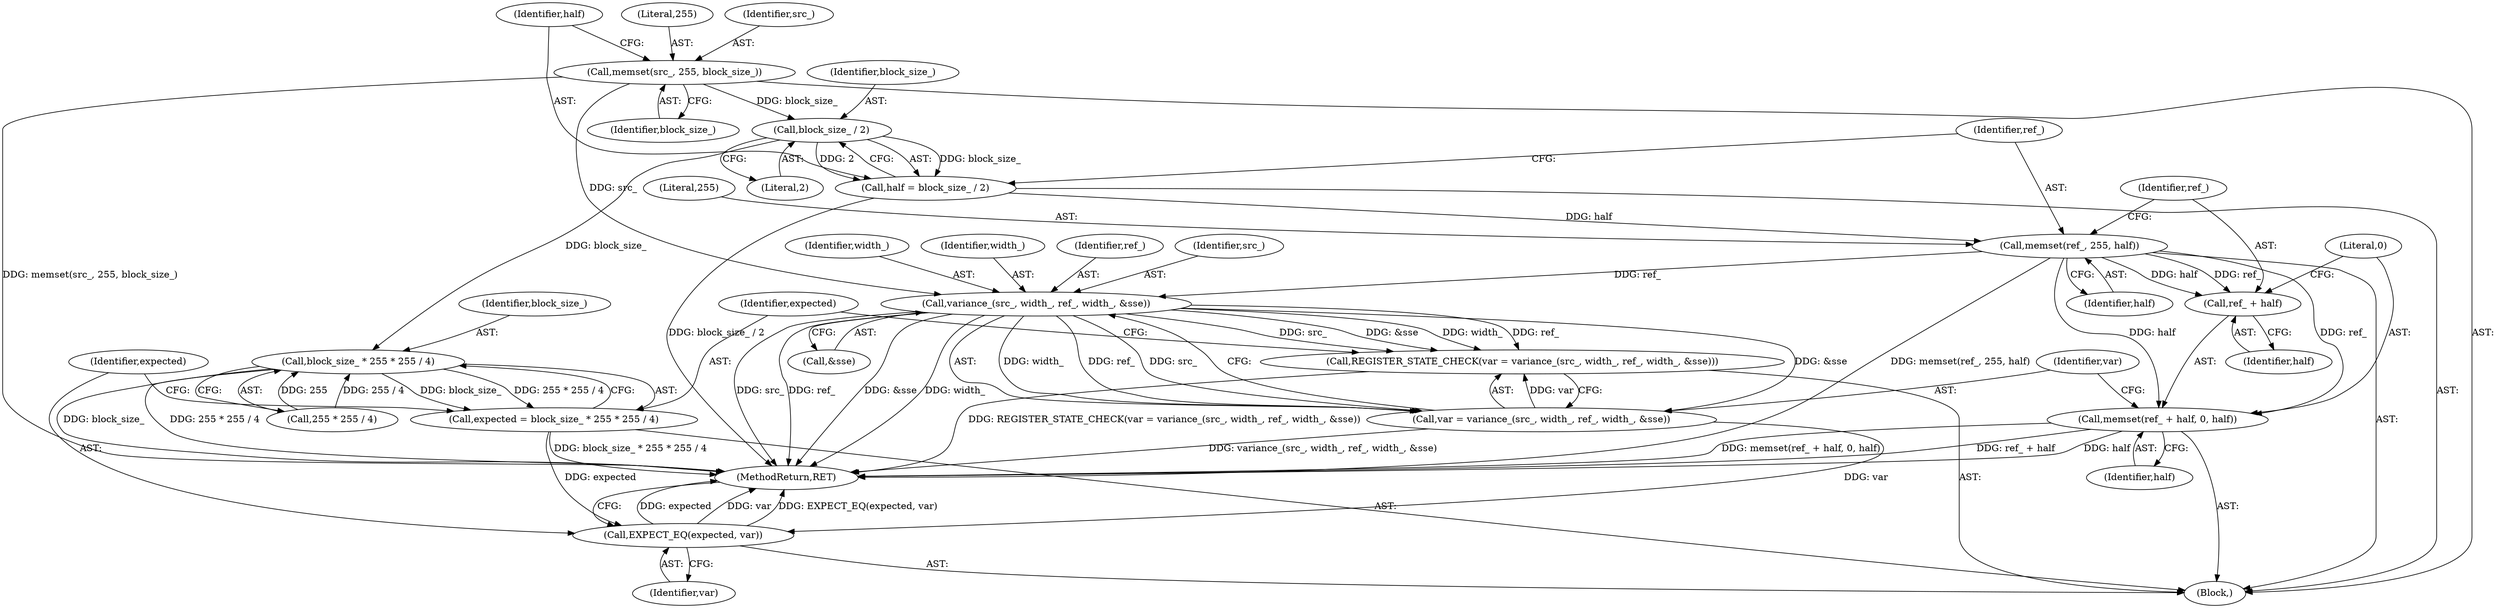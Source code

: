 digraph "1_Android_5a9753fca56f0eeb9f61e342b2fccffc364f9426_110@API" {
"1000102" [label="(Call,memset(src_, 255, block_size_))"];
"1000109" [label="(Call,block_size_ / 2)"];
"1000107" [label="(Call,half = block_size_ / 2)"];
"1000112" [label="(Call,memset(ref_, 255, half))"];
"1000116" [label="(Call,memset(ref_ + half, 0, half))"];
"1000117" [label="(Call,ref_ + half)"];
"1000127" [label="(Call,variance_(src_, width_, ref_, width_, &sse))"];
"1000124" [label="(Call,REGISTER_STATE_CHECK(var = variance_(src_, width_, ref_, width_, &sse)))"];
"1000125" [label="(Call,var = variance_(src_, width_, ref_, width_, &sse))"];
"1000144" [label="(Call,EXPECT_EQ(expected, var))"];
"1000137" [label="(Call,block_size_ * 255 * 255 / 4)"];
"1000135" [label="(Call,expected = block_size_ * 255 * 255 / 4)"];
"1000128" [label="(Identifier,src_)"];
"1000103" [label="(Identifier,src_)"];
"1000146" [label="(Identifier,var)"];
"1000109" [label="(Call,block_size_ / 2)"];
"1000112" [label="(Call,memset(ref_, 255, half))"];
"1000139" [label="(Call,255 * 255 / 4)"];
"1000126" [label="(Identifier,var)"];
"1000115" [label="(Identifier,half)"];
"1000127" [label="(Call,variance_(src_, width_, ref_, width_, &sse))"];
"1000136" [label="(Identifier,expected)"];
"1000116" [label="(Call,memset(ref_ + half, 0, half))"];
"1000138" [label="(Identifier,block_size_)"];
"1000114" [label="(Literal,255)"];
"1000110" [label="(Identifier,block_size_)"];
"1000113" [label="(Identifier,ref_)"];
"1000104" [label="(Literal,255)"];
"1000118" [label="(Identifier,ref_)"];
"1000111" [label="(Literal,2)"];
"1000145" [label="(Identifier,expected)"];
"1000137" [label="(Call,block_size_ * 255 * 255 / 4)"];
"1000135" [label="(Call,expected = block_size_ * 255 * 255 / 4)"];
"1000121" [label="(Identifier,half)"];
"1000119" [label="(Identifier,half)"];
"1000120" [label="(Literal,0)"];
"1000131" [label="(Identifier,width_)"];
"1000117" [label="(Call,ref_ + half)"];
"1000129" [label="(Identifier,width_)"];
"1000105" [label="(Identifier,block_size_)"];
"1000130" [label="(Identifier,ref_)"];
"1000147" [label="(MethodReturn,RET)"];
"1000102" [label="(Call,memset(src_, 255, block_size_))"];
"1000107" [label="(Call,half = block_size_ / 2)"];
"1000132" [label="(Call,&sse)"];
"1000125" [label="(Call,var = variance_(src_, width_, ref_, width_, &sse))"];
"1000124" [label="(Call,REGISTER_STATE_CHECK(var = variance_(src_, width_, ref_, width_, &sse)))"];
"1000101" [label="(Block,)"];
"1000108" [label="(Identifier,half)"];
"1000144" [label="(Call,EXPECT_EQ(expected, var))"];
"1000102" -> "1000101"  [label="AST: "];
"1000102" -> "1000105"  [label="CFG: "];
"1000103" -> "1000102"  [label="AST: "];
"1000104" -> "1000102"  [label="AST: "];
"1000105" -> "1000102"  [label="AST: "];
"1000108" -> "1000102"  [label="CFG: "];
"1000102" -> "1000147"  [label="DDG: memset(src_, 255, block_size_)"];
"1000102" -> "1000109"  [label="DDG: block_size_"];
"1000102" -> "1000127"  [label="DDG: src_"];
"1000109" -> "1000107"  [label="AST: "];
"1000109" -> "1000111"  [label="CFG: "];
"1000110" -> "1000109"  [label="AST: "];
"1000111" -> "1000109"  [label="AST: "];
"1000107" -> "1000109"  [label="CFG: "];
"1000109" -> "1000107"  [label="DDG: block_size_"];
"1000109" -> "1000107"  [label="DDG: 2"];
"1000109" -> "1000137"  [label="DDG: block_size_"];
"1000107" -> "1000101"  [label="AST: "];
"1000108" -> "1000107"  [label="AST: "];
"1000113" -> "1000107"  [label="CFG: "];
"1000107" -> "1000147"  [label="DDG: block_size_ / 2"];
"1000107" -> "1000112"  [label="DDG: half"];
"1000112" -> "1000101"  [label="AST: "];
"1000112" -> "1000115"  [label="CFG: "];
"1000113" -> "1000112"  [label="AST: "];
"1000114" -> "1000112"  [label="AST: "];
"1000115" -> "1000112"  [label="AST: "];
"1000118" -> "1000112"  [label="CFG: "];
"1000112" -> "1000147"  [label="DDG: memset(ref_, 255, half)"];
"1000112" -> "1000116"  [label="DDG: ref_"];
"1000112" -> "1000116"  [label="DDG: half"];
"1000112" -> "1000117"  [label="DDG: ref_"];
"1000112" -> "1000117"  [label="DDG: half"];
"1000112" -> "1000127"  [label="DDG: ref_"];
"1000116" -> "1000101"  [label="AST: "];
"1000116" -> "1000121"  [label="CFG: "];
"1000117" -> "1000116"  [label="AST: "];
"1000120" -> "1000116"  [label="AST: "];
"1000121" -> "1000116"  [label="AST: "];
"1000126" -> "1000116"  [label="CFG: "];
"1000116" -> "1000147"  [label="DDG: ref_ + half"];
"1000116" -> "1000147"  [label="DDG: half"];
"1000116" -> "1000147"  [label="DDG: memset(ref_ + half, 0, half)"];
"1000117" -> "1000119"  [label="CFG: "];
"1000118" -> "1000117"  [label="AST: "];
"1000119" -> "1000117"  [label="AST: "];
"1000120" -> "1000117"  [label="CFG: "];
"1000127" -> "1000125"  [label="AST: "];
"1000127" -> "1000132"  [label="CFG: "];
"1000128" -> "1000127"  [label="AST: "];
"1000129" -> "1000127"  [label="AST: "];
"1000130" -> "1000127"  [label="AST: "];
"1000131" -> "1000127"  [label="AST: "];
"1000132" -> "1000127"  [label="AST: "];
"1000125" -> "1000127"  [label="CFG: "];
"1000127" -> "1000147"  [label="DDG: ref_"];
"1000127" -> "1000147"  [label="DDG: &sse"];
"1000127" -> "1000147"  [label="DDG: width_"];
"1000127" -> "1000147"  [label="DDG: src_"];
"1000127" -> "1000124"  [label="DDG: &sse"];
"1000127" -> "1000124"  [label="DDG: width_"];
"1000127" -> "1000124"  [label="DDG: ref_"];
"1000127" -> "1000124"  [label="DDG: src_"];
"1000127" -> "1000125"  [label="DDG: &sse"];
"1000127" -> "1000125"  [label="DDG: width_"];
"1000127" -> "1000125"  [label="DDG: ref_"];
"1000127" -> "1000125"  [label="DDG: src_"];
"1000124" -> "1000101"  [label="AST: "];
"1000124" -> "1000125"  [label="CFG: "];
"1000125" -> "1000124"  [label="AST: "];
"1000136" -> "1000124"  [label="CFG: "];
"1000124" -> "1000147"  [label="DDG: REGISTER_STATE_CHECK(var = variance_(src_, width_, ref_, width_, &sse))"];
"1000125" -> "1000124"  [label="DDG: var"];
"1000126" -> "1000125"  [label="AST: "];
"1000125" -> "1000147"  [label="DDG: variance_(src_, width_, ref_, width_, &sse)"];
"1000125" -> "1000144"  [label="DDG: var"];
"1000144" -> "1000101"  [label="AST: "];
"1000144" -> "1000146"  [label="CFG: "];
"1000145" -> "1000144"  [label="AST: "];
"1000146" -> "1000144"  [label="AST: "];
"1000147" -> "1000144"  [label="CFG: "];
"1000144" -> "1000147"  [label="DDG: expected"];
"1000144" -> "1000147"  [label="DDG: var"];
"1000144" -> "1000147"  [label="DDG: EXPECT_EQ(expected, var)"];
"1000135" -> "1000144"  [label="DDG: expected"];
"1000137" -> "1000135"  [label="AST: "];
"1000137" -> "1000139"  [label="CFG: "];
"1000138" -> "1000137"  [label="AST: "];
"1000139" -> "1000137"  [label="AST: "];
"1000135" -> "1000137"  [label="CFG: "];
"1000137" -> "1000147"  [label="DDG: 255 * 255 / 4"];
"1000137" -> "1000147"  [label="DDG: block_size_"];
"1000137" -> "1000135"  [label="DDG: block_size_"];
"1000137" -> "1000135"  [label="DDG: 255 * 255 / 4"];
"1000139" -> "1000137"  [label="DDG: 255"];
"1000139" -> "1000137"  [label="DDG: 255 / 4"];
"1000135" -> "1000101"  [label="AST: "];
"1000136" -> "1000135"  [label="AST: "];
"1000145" -> "1000135"  [label="CFG: "];
"1000135" -> "1000147"  [label="DDG: block_size_ * 255 * 255 / 4"];
}
